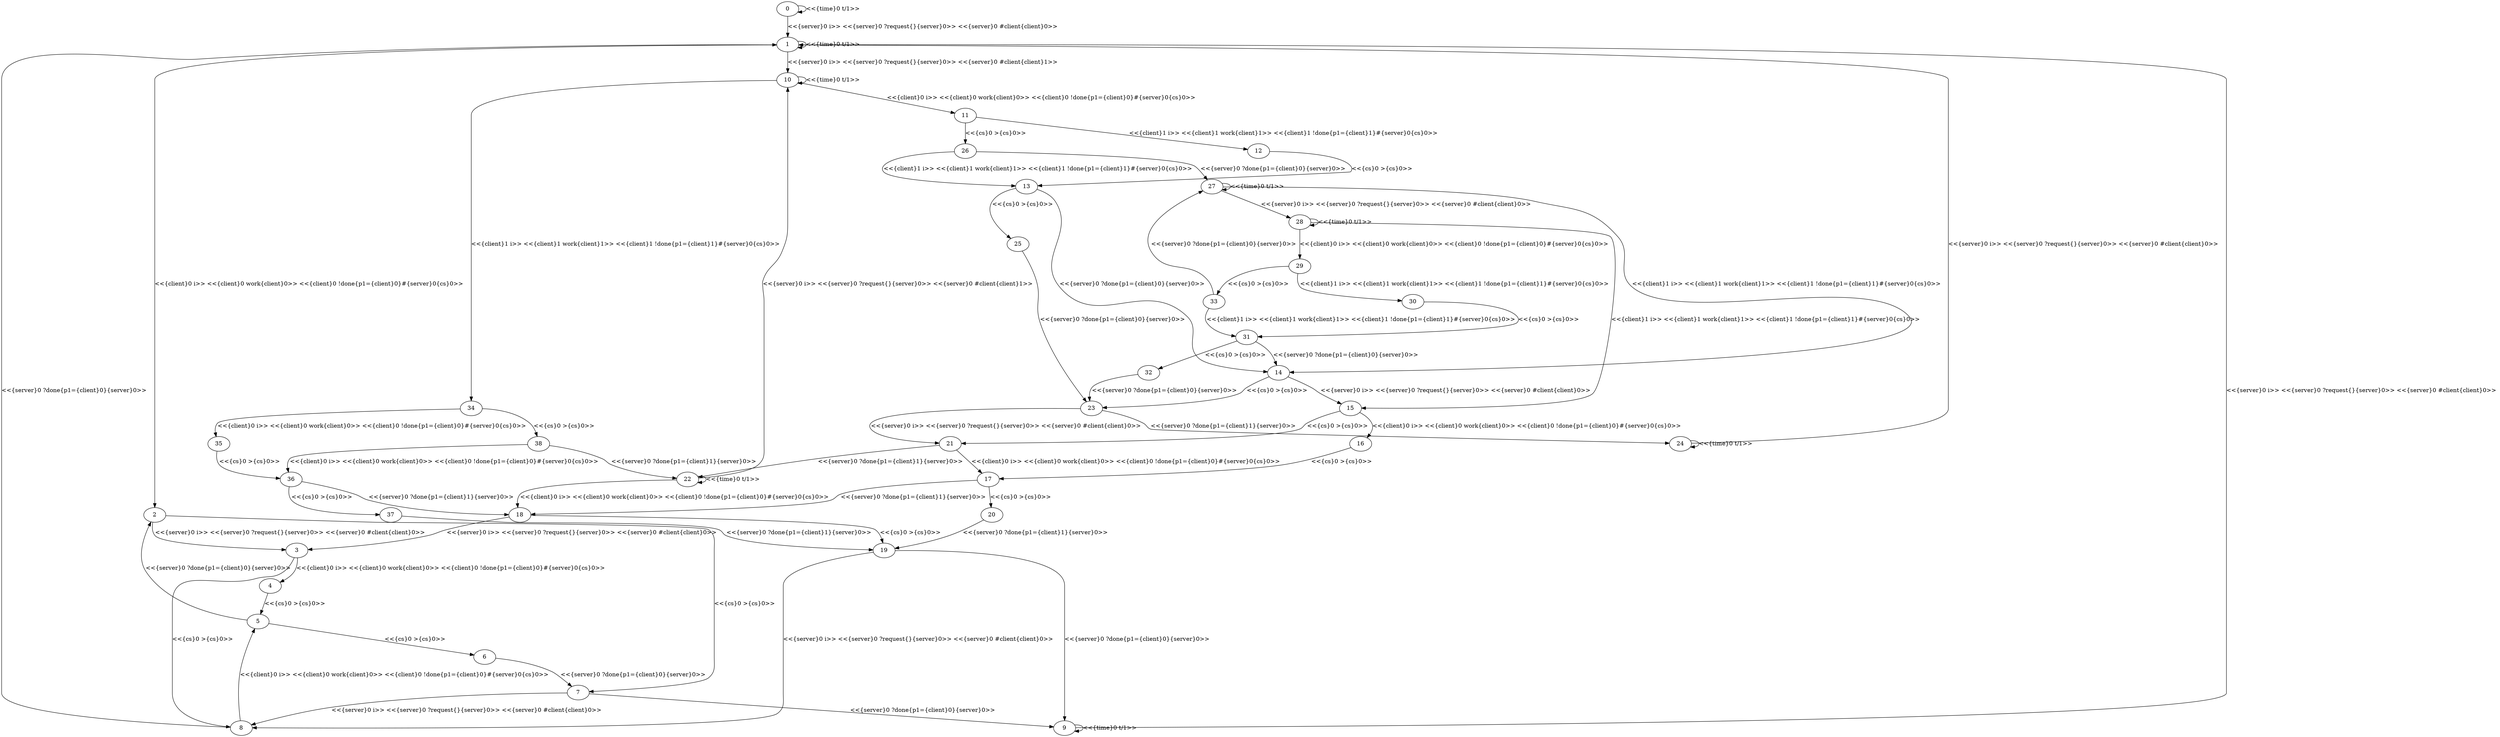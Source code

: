 digraph name {0 -> 0 [label="<<{time}0 t/1>> "];
0 -> 1 [label="<<{server}0 i>> <<{server}0 ?request{}{server}0>> <<{server}0 #client{client}0>> "];
1 -> 1 [label="<<{time}0 t/1>> "];
1 -> 2 [label="<<{client}0 i>> <<{client}0 work{client}0>> <<{client}0 !done{p1={client}0}#{server}0{cs}0>> "];
2 -> 3 [label="<<{server}0 i>> <<{server}0 ?request{}{server}0>> <<{server}0 #client{client}0>> "];
3 -> 4 [label="<<{client}0 i>> <<{client}0 work{client}0>> <<{client}0 !done{p1={client}0}#{server}0{cs}0>> "];
4 -> 5 [label="<<{cs}0 >{cs}0>> "];
5 -> 2 [label="<<{server}0 ?done{p1={client}0}{server}0>> "];
5 -> 6 [label="<<{cs}0 >{cs}0>> "];
6 -> 7 [label="<<{server}0 ?done{p1={client}0}{server}0>> "];
7 -> 8 [label="<<{server}0 i>> <<{server}0 ?request{}{server}0>> <<{server}0 #client{client}0>> "];
8 -> 5 [label="<<{client}0 i>> <<{client}0 work{client}0>> <<{client}0 !done{p1={client}0}#{server}0{cs}0>> "];
8 -> 1 [label="<<{server}0 ?done{p1={client}0}{server}0>> "];
7 -> 9 [label="<<{server}0 ?done{p1={client}0}{server}0>> "];
9 -> 9 [label="<<{time}0 t/1>> "];
9 -> 1 [label="<<{server}0 i>> <<{server}0 ?request{}{server}0>> <<{server}0 #client{client}0>> "];
3 -> 8 [label="<<{cs}0 >{cs}0>> "];
2 -> 7 [label="<<{cs}0 >{cs}0>> "];
1 -> 10 [label="<<{server}0 i>> <<{server}0 ?request{}{server}0>> <<{server}0 #client{client}1>> "];
10 -> 10 [label="<<{time}0 t/1>> "];
10 -> 11 [label="<<{client}0 i>> <<{client}0 work{client}0>> <<{client}0 !done{p1={client}0}#{server}0{cs}0>> "];
11 -> 12 [label="<<{client}1 i>> <<{client}1 work{client}1>> <<{client}1 !done{p1={client}1}#{server}0{cs}0>> "];
12 -> 13 [label="<<{cs}0 >{cs}0>> "];
13 -> 14 [label="<<{server}0 ?done{p1={client}0}{server}0>> "];
14 -> 15 [label="<<{server}0 i>> <<{server}0 ?request{}{server}0>> <<{server}0 #client{client}0>> "];
15 -> 16 [label="<<{client}0 i>> <<{client}0 work{client}0>> <<{client}0 !done{p1={client}0}#{server}0{cs}0>> "];
16 -> 17 [label="<<{cs}0 >{cs}0>> "];
17 -> 18 [label="<<{server}0 ?done{p1={client}1}{server}0>> "];
18 -> 3 [label="<<{server}0 i>> <<{server}0 ?request{}{server}0>> <<{server}0 #client{client}0>> "];
18 -> 19 [label="<<{cs}0 >{cs}0>> "];
19 -> 8 [label="<<{server}0 i>> <<{server}0 ?request{}{server}0>> <<{server}0 #client{client}0>> "];
19 -> 9 [label="<<{server}0 ?done{p1={client}0}{server}0>> "];
17 -> 20 [label="<<{cs}0 >{cs}0>> "];
20 -> 19 [label="<<{server}0 ?done{p1={client}1}{server}0>> "];
15 -> 21 [label="<<{cs}0 >{cs}0>> "];
21 -> 17 [label="<<{client}0 i>> <<{client}0 work{client}0>> <<{client}0 !done{p1={client}0}#{server}0{cs}0>> "];
21 -> 22 [label="<<{server}0 ?done{p1={client}1}{server}0>> "];
22 -> 22 [label="<<{time}0 t/1>> "];
22 -> 18 [label="<<{client}0 i>> <<{client}0 work{client}0>> <<{client}0 !done{p1={client}0}#{server}0{cs}0>> "];
22 -> 10 [label="<<{server}0 i>> <<{server}0 ?request{}{server}0>> <<{server}0 #client{client}1>> "];
14 -> 23 [label="<<{cs}0 >{cs}0>> "];
23 -> 21 [label="<<{server}0 i>> <<{server}0 ?request{}{server}0>> <<{server}0 #client{client}0>> "];
23 -> 24 [label="<<{server}0 ?done{p1={client}1}{server}0>> "];
24 -> 24 [label="<<{time}0 t/1>> "];
24 -> 1 [label="<<{server}0 i>> <<{server}0 ?request{}{server}0>> <<{server}0 #client{client}0>> "];
13 -> 25 [label="<<{cs}0 >{cs}0>> "];
25 -> 23 [label="<<{server}0 ?done{p1={client}0}{server}0>> "];
11 -> 26 [label="<<{cs}0 >{cs}0>> "];
26 -> 13 [label="<<{client}1 i>> <<{client}1 work{client}1>> <<{client}1 !done{p1={client}1}#{server}0{cs}0>> "];
26 -> 27 [label="<<{server}0 ?done{p1={client}0}{server}0>> "];
27 -> 27 [label="<<{time}0 t/1>> "];
27 -> 14 [label="<<{client}1 i>> <<{client}1 work{client}1>> <<{client}1 !done{p1={client}1}#{server}0{cs}0>> "];
27 -> 28 [label="<<{server}0 i>> <<{server}0 ?request{}{server}0>> <<{server}0 #client{client}0>> "];
28 -> 28 [label="<<{time}0 t/1>> "];
28 -> 29 [label="<<{client}0 i>> <<{client}0 work{client}0>> <<{client}0 !done{p1={client}0}#{server}0{cs}0>> "];
29 -> 30 [label="<<{client}1 i>> <<{client}1 work{client}1>> <<{client}1 !done{p1={client}1}#{server}0{cs}0>> "];
30 -> 31 [label="<<{cs}0 >{cs}0>> "];
31 -> 14 [label="<<{server}0 ?done{p1={client}0}{server}0>> "];
31 -> 32 [label="<<{cs}0 >{cs}0>> "];
32 -> 23 [label="<<{server}0 ?done{p1={client}0}{server}0>> "];
29 -> 33 [label="<<{cs}0 >{cs}0>> "];
33 -> 31 [label="<<{client}1 i>> <<{client}1 work{client}1>> <<{client}1 !done{p1={client}1}#{server}0{cs}0>> "];
33 -> 27 [label="<<{server}0 ?done{p1={client}0}{server}0>> "];
28 -> 15 [label="<<{client}1 i>> <<{client}1 work{client}1>> <<{client}1 !done{p1={client}1}#{server}0{cs}0>> "];
10 -> 34 [label="<<{client}1 i>> <<{client}1 work{client}1>> <<{client}1 !done{p1={client}1}#{server}0{cs}0>> "];
34 -> 35 [label="<<{client}0 i>> <<{client}0 work{client}0>> <<{client}0 !done{p1={client}0}#{server}0{cs}0>> "];
35 -> 36 [label="<<{cs}0 >{cs}0>> "];
36 -> 18 [label="<<{server}0 ?done{p1={client}1}{server}0>> "];
36 -> 37 [label="<<{cs}0 >{cs}0>> "];
37 -> 19 [label="<<{server}0 ?done{p1={client}1}{server}0>> "];
34 -> 38 [label="<<{cs}0 >{cs}0>> "];
38 -> 36 [label="<<{client}0 i>> <<{client}0 work{client}0>> <<{client}0 !done{p1={client}0}#{server}0{cs}0>> "];
38 -> 22 [label="<<{server}0 ?done{p1={client}1}{server}0>> "];
}